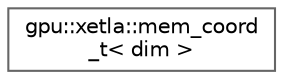 digraph "Graphical Class Hierarchy"
{
 // LATEX_PDF_SIZE
  bgcolor="transparent";
  edge [fontname=Helvetica,fontsize=10,labelfontname=Helvetica,labelfontsize=10];
  node [fontname=Helvetica,fontsize=10,shape=box,height=0.2,width=0.4];
  rankdir="LR";
  Node0 [id="Node000000",label="gpu::xetla::mem_coord\l_t\< dim \>",height=0.2,width=0.4,color="grey40", fillcolor="white", style="filled",URL="$structgpu_1_1xetla_1_1mem__coord__t.html",tooltip=" "];
}
